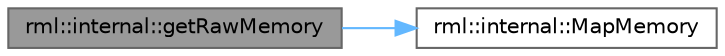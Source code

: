 digraph "rml::internal::getRawMemory"
{
 // LATEX_PDF_SIZE
  bgcolor="transparent";
  edge [fontname=Helvetica,fontsize=10,labelfontname=Helvetica,labelfontsize=10];
  node [fontname=Helvetica,fontsize=10,shape=box,height=0.2,width=0.4];
  rankdir="LR";
  Node1 [id="Node000001",label="rml::internal::getRawMemory",height=0.2,width=0.4,color="gray40", fillcolor="grey60", style="filled", fontcolor="black",tooltip=" "];
  Node1 -> Node2 [id="edge2_Node000001_Node000002",color="steelblue1",style="solid",tooltip=" "];
  Node2 [id="Node000002",label="rml::internal::MapMemory",height=0.2,width=0.4,color="grey40", fillcolor="white", style="filled",URL="$namespacerml_1_1internal.html#a038c931fc1c5f3cca603db0605955f79",tooltip=" "];
}
